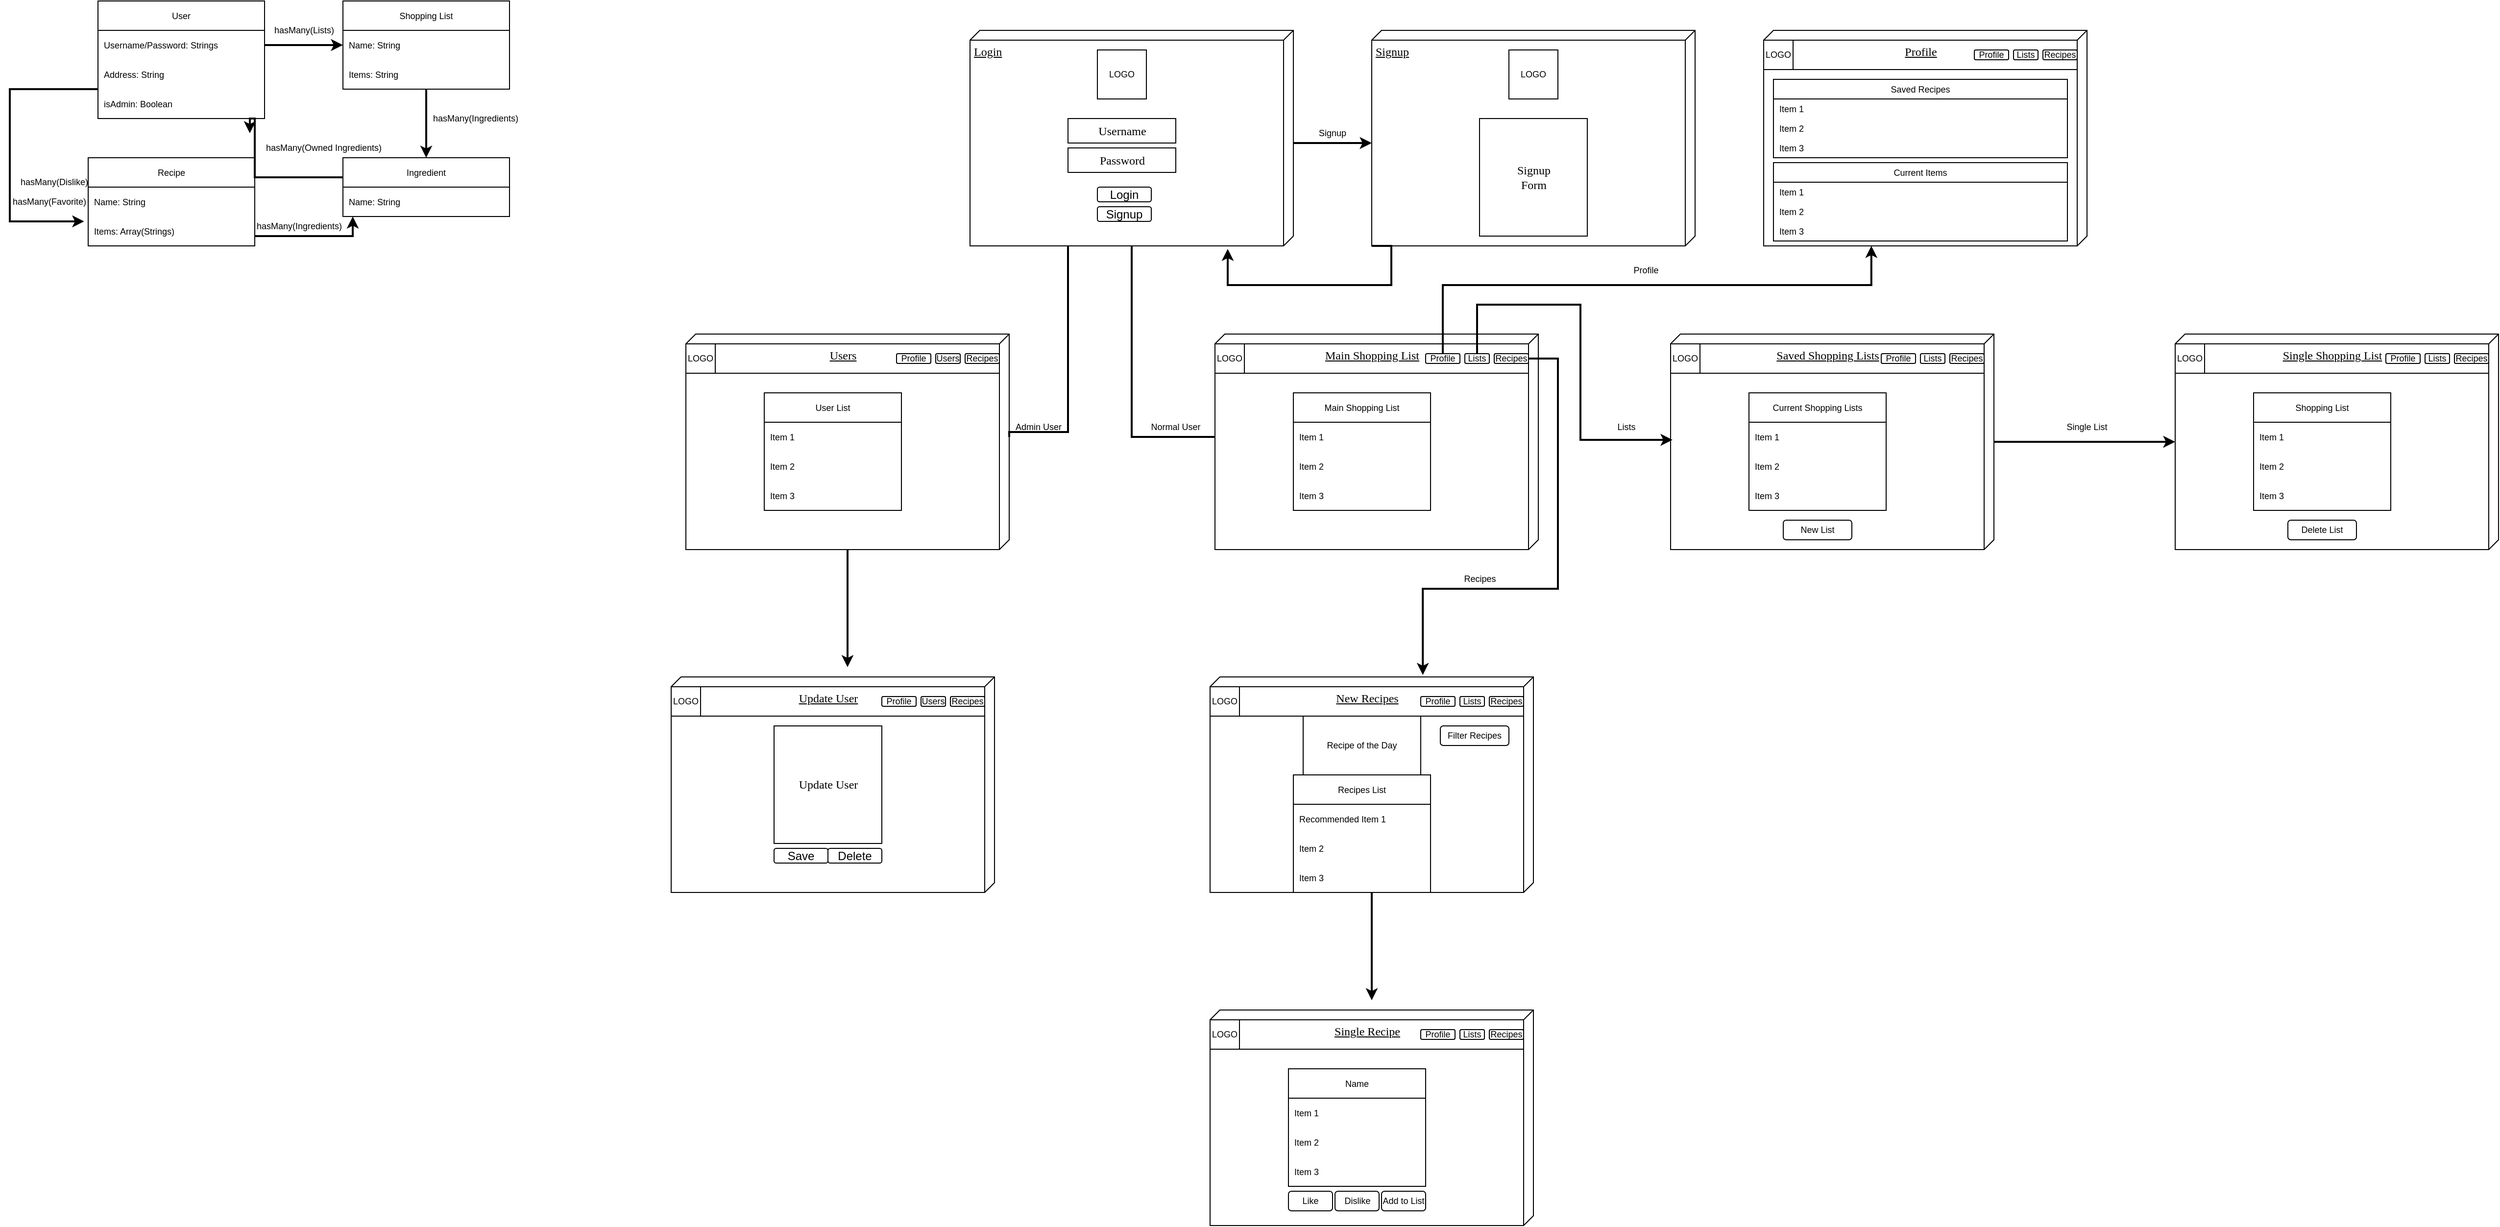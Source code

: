 <mxfile version="20.3.0" type="device"><diagram name="Page-1" id="5f0bae14-7c28-e335-631c-24af17079c00"><mxGraphModel dx="2602" dy="1006" grid="1" gridSize="10" guides="1" tooltips="1" connect="1" arrows="1" fold="1" page="1" pageScale="1" pageWidth="1100" pageHeight="850" background="none" math="0" shadow="0"><root><mxCell id="0"/><mxCell id="1" parent="0"/><mxCell id="39150e848f15840c-1" value="Login" style="verticalAlign=top;align=left;spacingTop=8;spacingLeft=2;spacingRight=12;shape=cube;size=10;direction=south;fontStyle=4;html=1;rounded=0;shadow=0;comic=0;labelBackgroundColor=none;strokeWidth=1;fontFamily=Verdana;fontSize=12" parent="1" vertex="1"><mxGeometry x="120" y="70" width="330" height="220" as="geometry"/></mxCell><mxCell id="39150e848f15840c-2" value="Signup" style="verticalAlign=top;align=left;spacingTop=8;spacingLeft=2;spacingRight=12;shape=cube;size=10;direction=south;fontStyle=4;html=1;rounded=0;shadow=0;comic=0;labelBackgroundColor=none;strokeWidth=1;fontFamily=Verdana;fontSize=12" parent="1" vertex="1"><mxGeometry x="530" y="70" width="330" height="220" as="geometry"/></mxCell><mxCell id="39150e848f15840c-4" value="Password" style="html=1;rounded=0;shadow=0;comic=0;labelBackgroundColor=none;strokeWidth=1;fontFamily=Verdana;fontSize=12;align=center;" parent="1" vertex="1"><mxGeometry x="220" y="190" width="110" height="25" as="geometry"/></mxCell><mxCell id="YVVt6bo0Sc5PyurzsaaG-2" style="edgeStyle=orthogonalEdgeStyle;rounded=0;orthogonalLoop=1;jettySize=auto;html=1;entryX=0;entryY=0;entryDx=115;entryDy=330;entryPerimeter=0;strokeWidth=2;endSize=6;startSize=6;" edge="1" parent="1" source="39150e848f15840c-1" target="39150e848f15840c-2"><mxGeometry relative="1" as="geometry"><Array as="points"><mxPoint x="480" y="185"/><mxPoint x="480" y="185"/></Array></mxGeometry></mxCell><mxCell id="39150e848f15840c-18" style="edgeStyle=orthogonalEdgeStyle;rounded=0;html=1;labelBackgroundColor=none;startArrow=none;startFill=0;startSize=6;endArrow=none;endFill=0;endSize=6;fontFamily=Verdana;fontSize=12;strokeWidth=2;" parent="1" target="39150e848f15840c-1" edge="1"><mxGeometry relative="1" as="geometry"><Array as="points"><mxPoint x="285" y="350"/><mxPoint x="285" y="350"/></Array><mxPoint x="285" y="420" as="sourcePoint"/></mxGeometry></mxCell><mxCell id="YVVt6bo0Sc5PyurzsaaG-1" value="Username" style="html=1;rounded=0;shadow=0;comic=0;labelBackgroundColor=none;strokeWidth=1;fontFamily=Verdana;fontSize=12;align=center;" vertex="1" parent="1"><mxGeometry x="220" y="160" width="110" height="25" as="geometry"/></mxCell><mxCell id="YVVt6bo0Sc5PyurzsaaG-4" value="Login" style="rounded=1;whiteSpace=wrap;html=1;" vertex="1" parent="1"><mxGeometry x="250" y="230" width="55" height="15" as="geometry"/></mxCell><mxCell id="YVVt6bo0Sc5PyurzsaaG-5" value="Signup" style="rounded=1;whiteSpace=wrap;html=1;" vertex="1" parent="1"><mxGeometry x="250" y="250" width="55" height="15" as="geometry"/></mxCell><mxCell id="YVVt6bo0Sc5PyurzsaaG-6" value="Signup&lt;br&gt;Form" style="html=1;rounded=0;shadow=0;comic=0;labelBackgroundColor=none;strokeWidth=1;fontFamily=Verdana;fontSize=12;align=center;" vertex="1" parent="1"><mxGeometry x="640" y="160" width="110" height="120" as="geometry"/></mxCell><mxCell id="YVVt6bo0Sc5PyurzsaaG-9" style="edgeStyle=orthogonalEdgeStyle;rounded=0;orthogonalLoop=1;jettySize=auto;html=1;entryX=1.014;entryY=0.203;entryDx=0;entryDy=0;entryPerimeter=0;exitX=1;exitY=1;exitDx=0;exitDy=0;exitPerimeter=0;strokeWidth=2;endSize=6;startSize=6;" edge="1" parent="1" source="39150e848f15840c-2" target="39150e848f15840c-1"><mxGeometry relative="1" as="geometry"><mxPoint x="510" y="335" as="sourcePoint"/><mxPoint x="590" y="340" as="targetPoint"/><Array as="points"><mxPoint x="550" y="290"/><mxPoint x="550" y="330"/><mxPoint x="383" y="330"/></Array></mxGeometry></mxCell><mxCell id="YVVt6bo0Sc5PyurzsaaG-16" value="Main Shopping List" style="verticalAlign=top;align=center;spacingTop=8;spacingLeft=2;spacingRight=12;shape=cube;size=10;direction=south;fontStyle=4;html=1;rounded=0;shadow=0;comic=0;labelBackgroundColor=none;strokeWidth=1;fontFamily=Verdana;fontSize=12" vertex="1" parent="1"><mxGeometry x="370" y="380" width="330" height="220" as="geometry"/></mxCell><mxCell id="YVVt6bo0Sc5PyurzsaaG-17" value="" style="rounded=0;whiteSpace=wrap;html=1;strokeWidth=1;fontSize=9;fillColor=none;" vertex="1" parent="1"><mxGeometry x="370" y="390" width="320" height="30" as="geometry"/></mxCell><mxCell id="YVVt6bo0Sc5PyurzsaaG-18" value="Main Shopping List" style="swimlane;fontStyle=0;childLayout=stackLayout;horizontal=1;startSize=30;horizontalStack=0;resizeParent=1;resizeParentMax=0;resizeLast=0;collapsible=1;marginBottom=0;strokeWidth=1;fontSize=9;fillColor=none;" vertex="1" parent="1"><mxGeometry x="450" y="440" width="140" height="120" as="geometry"/></mxCell><mxCell id="YVVt6bo0Sc5PyurzsaaG-19" value="Item 1" style="text;strokeColor=none;fillColor=none;align=left;verticalAlign=middle;spacingLeft=4;spacingRight=4;overflow=hidden;points=[[0,0.5],[1,0.5]];portConstraint=eastwest;rotatable=0;strokeWidth=1;fontSize=9;" vertex="1" parent="YVVt6bo0Sc5PyurzsaaG-18"><mxGeometry y="30" width="140" height="30" as="geometry"/></mxCell><mxCell id="YVVt6bo0Sc5PyurzsaaG-20" value="Item 2" style="text;strokeColor=none;fillColor=none;align=left;verticalAlign=middle;spacingLeft=4;spacingRight=4;overflow=hidden;points=[[0,0.5],[1,0.5]];portConstraint=eastwest;rotatable=0;strokeWidth=1;fontSize=9;" vertex="1" parent="YVVt6bo0Sc5PyurzsaaG-18"><mxGeometry y="60" width="140" height="30" as="geometry"/></mxCell><mxCell id="YVVt6bo0Sc5PyurzsaaG-21" value="Item 3" style="text;strokeColor=none;fillColor=none;align=left;verticalAlign=middle;spacingLeft=4;spacingRight=4;overflow=hidden;points=[[0,0.5],[1,0.5]];portConstraint=eastwest;rotatable=0;strokeWidth=1;fontSize=9;" vertex="1" parent="YVVt6bo0Sc5PyurzsaaG-18"><mxGeometry y="90" width="140" height="30" as="geometry"/></mxCell><mxCell id="YVVt6bo0Sc5PyurzsaaG-25" value="LOGO" style="whiteSpace=wrap;html=1;aspect=fixed;strokeWidth=1;fontSize=9;fillColor=none;" vertex="1" parent="1"><mxGeometry x="370" y="390" width="30" height="30" as="geometry"/></mxCell><mxCell id="YVVt6bo0Sc5PyurzsaaG-109" style="edgeStyle=orthogonalEdgeStyle;rounded=0;orthogonalLoop=1;jettySize=auto;html=1;strokeWidth=2;fontSize=9;startSize=6;endSize=6;" edge="1" parent="1" source="YVVt6bo0Sc5PyurzsaaG-27"><mxGeometry relative="1" as="geometry"><mxPoint x="-5" y="720" as="targetPoint"/></mxGeometry></mxCell><mxCell id="YVVt6bo0Sc5PyurzsaaG-27" value="Users" style="verticalAlign=top;align=center;spacingTop=8;spacingLeft=2;spacingRight=12;shape=cube;size=10;direction=south;fontStyle=4;html=1;rounded=0;shadow=0;comic=0;labelBackgroundColor=none;strokeWidth=1;fontFamily=Verdana;fontSize=12" vertex="1" parent="1"><mxGeometry x="-170" y="380" width="330" height="220" as="geometry"/></mxCell><mxCell id="YVVt6bo0Sc5PyurzsaaG-28" value="" style="rounded=0;whiteSpace=wrap;html=1;strokeWidth=1;fontSize=9;fillColor=none;" vertex="1" parent="1"><mxGeometry x="-170" y="390" width="320" height="30" as="geometry"/></mxCell><mxCell id="YVVt6bo0Sc5PyurzsaaG-29" value="User List" style="swimlane;fontStyle=0;childLayout=stackLayout;horizontal=1;startSize=30;horizontalStack=0;resizeParent=1;resizeParentMax=0;resizeLast=0;collapsible=1;marginBottom=0;strokeWidth=1;fontSize=9;fillColor=none;" vertex="1" parent="1"><mxGeometry x="-90" y="440" width="140" height="120" as="geometry"/></mxCell><mxCell id="YVVt6bo0Sc5PyurzsaaG-30" value="Item 1" style="text;strokeColor=none;fillColor=none;align=left;verticalAlign=middle;spacingLeft=4;spacingRight=4;overflow=hidden;points=[[0,0.5],[1,0.5]];portConstraint=eastwest;rotatable=0;strokeWidth=1;fontSize=9;" vertex="1" parent="YVVt6bo0Sc5PyurzsaaG-29"><mxGeometry y="30" width="140" height="30" as="geometry"/></mxCell><mxCell id="YVVt6bo0Sc5PyurzsaaG-31" value="Item 2" style="text;strokeColor=none;fillColor=none;align=left;verticalAlign=middle;spacingLeft=4;spacingRight=4;overflow=hidden;points=[[0,0.5],[1,0.5]];portConstraint=eastwest;rotatable=0;strokeWidth=1;fontSize=9;" vertex="1" parent="YVVt6bo0Sc5PyurzsaaG-29"><mxGeometry y="60" width="140" height="30" as="geometry"/></mxCell><mxCell id="YVVt6bo0Sc5PyurzsaaG-32" value="Item 3" style="text;strokeColor=none;fillColor=none;align=left;verticalAlign=middle;spacingLeft=4;spacingRight=4;overflow=hidden;points=[[0,0.5],[1,0.5]];portConstraint=eastwest;rotatable=0;strokeWidth=1;fontSize=9;" vertex="1" parent="YVVt6bo0Sc5PyurzsaaG-29"><mxGeometry y="90" width="140" height="30" as="geometry"/></mxCell><mxCell id="YVVt6bo0Sc5PyurzsaaG-35" value="LOGO" style="whiteSpace=wrap;html=1;aspect=fixed;strokeWidth=1;fontSize=9;fillColor=none;" vertex="1" parent="1"><mxGeometry x="-170" y="390" width="30" height="30" as="geometry"/></mxCell><mxCell id="YVVt6bo0Sc5PyurzsaaG-36" value="Normal User" style="text;html=1;strokeColor=none;fillColor=none;align=center;verticalAlign=middle;whiteSpace=wrap;rounded=0;strokeWidth=1;fontSize=9;" vertex="1" parent="1"><mxGeometry x="300" y="460" width="60" height="30" as="geometry"/></mxCell><mxCell id="YVVt6bo0Sc5PyurzsaaG-37" value="" style="edgeStyle=orthogonalEdgeStyle;rounded=0;html=1;labelBackgroundColor=none;startArrow=none;startFill=0;startSize=6;endArrow=none;endFill=0;endSize=6;fontFamily=Verdana;fontSize=12;strokeWidth=2;" edge="1" parent="1"><mxGeometry relative="1" as="geometry"><Array as="points"><mxPoint x="285" y="485"/></Array><mxPoint x="370" y="485" as="sourcePoint"/><mxPoint x="285" y="420" as="targetPoint"/></mxGeometry></mxCell><mxCell id="YVVt6bo0Sc5PyurzsaaG-38" style="edgeStyle=orthogonalEdgeStyle;rounded=0;html=1;labelBackgroundColor=none;startArrow=none;startFill=0;startSize=6;endArrow=none;endFill=0;endSize=6;fontFamily=Verdana;fontSize=12;exitX=0;exitY=0;exitDx=105;exitDy=0;exitPerimeter=0;strokeWidth=2;" edge="1" parent="1" source="YVVt6bo0Sc5PyurzsaaG-27"><mxGeometry relative="1" as="geometry"><Array as="points"><mxPoint x="160" y="480"/><mxPoint x="220" y="480"/></Array><mxPoint x="220" y="480" as="sourcePoint"/><mxPoint x="220" y="290" as="targetPoint"/></mxGeometry></mxCell><mxCell id="YVVt6bo0Sc5PyurzsaaG-40" value="Admin User" style="text;html=1;strokeColor=none;fillColor=none;align=center;verticalAlign=middle;whiteSpace=wrap;rounded=0;strokeWidth=1;fontSize=9;" vertex="1" parent="1"><mxGeometry x="160" y="460" width="60" height="30" as="geometry"/></mxCell><mxCell id="YVVt6bo0Sc5PyurzsaaG-90" style="edgeStyle=orthogonalEdgeStyle;rounded=0;orthogonalLoop=1;jettySize=auto;html=1;strokeWidth=2;fontSize=9;startSize=6;endSize=6;" edge="1" parent="1" source="YVVt6bo0Sc5PyurzsaaG-41"><mxGeometry relative="1" as="geometry"><mxPoint x="530" y="1060" as="targetPoint"/></mxGeometry></mxCell><mxCell id="YVVt6bo0Sc5PyurzsaaG-41" value="New Recipes" style="verticalAlign=top;align=center;spacingTop=8;spacingLeft=2;spacingRight=12;shape=cube;size=10;direction=south;fontStyle=4;html=1;rounded=0;shadow=0;comic=0;labelBackgroundColor=none;strokeWidth=1;fontFamily=Verdana;fontSize=12" vertex="1" parent="1"><mxGeometry x="365" y="730" width="330" height="220" as="geometry"/></mxCell><mxCell id="YVVt6bo0Sc5PyurzsaaG-42" value="" style="rounded=0;whiteSpace=wrap;html=1;strokeWidth=1;fontSize=9;fillColor=none;" vertex="1" parent="1"><mxGeometry x="365" y="740" width="320" height="30" as="geometry"/></mxCell><mxCell id="YVVt6bo0Sc5PyurzsaaG-43" value="Recipes List" style="swimlane;fontStyle=0;childLayout=stackLayout;horizontal=1;startSize=30;horizontalStack=0;resizeParent=1;resizeParentMax=0;resizeLast=0;collapsible=1;marginBottom=0;strokeWidth=1;fontSize=9;fillColor=none;" vertex="1" parent="1"><mxGeometry x="450" y="830" width="140" height="120" as="geometry"/></mxCell><mxCell id="YVVt6bo0Sc5PyurzsaaG-44" value="Recommended Item 1" style="text;strokeColor=none;fillColor=none;align=left;verticalAlign=middle;spacingLeft=4;spacingRight=4;overflow=hidden;points=[[0,0.5],[1,0.5]];portConstraint=eastwest;rotatable=0;strokeWidth=1;fontSize=9;" vertex="1" parent="YVVt6bo0Sc5PyurzsaaG-43"><mxGeometry y="30" width="140" height="30" as="geometry"/></mxCell><mxCell id="YVVt6bo0Sc5PyurzsaaG-45" value="Item 2" style="text;strokeColor=none;fillColor=none;align=left;verticalAlign=middle;spacingLeft=4;spacingRight=4;overflow=hidden;points=[[0,0.5],[1,0.5]];portConstraint=eastwest;rotatable=0;strokeWidth=1;fontSize=9;" vertex="1" parent="YVVt6bo0Sc5PyurzsaaG-43"><mxGeometry y="60" width="140" height="30" as="geometry"/></mxCell><mxCell id="YVVt6bo0Sc5PyurzsaaG-46" value="Item 3" style="text;strokeColor=none;fillColor=none;align=left;verticalAlign=middle;spacingLeft=4;spacingRight=4;overflow=hidden;points=[[0,0.5],[1,0.5]];portConstraint=eastwest;rotatable=0;strokeWidth=1;fontSize=9;" vertex="1" parent="YVVt6bo0Sc5PyurzsaaG-43"><mxGeometry y="90" width="140" height="30" as="geometry"/></mxCell><mxCell id="YVVt6bo0Sc5PyurzsaaG-49" value="LOGO" style="whiteSpace=wrap;html=1;aspect=fixed;strokeWidth=1;fontSize=9;fillColor=none;" vertex="1" parent="1"><mxGeometry x="365" y="740" width="30" height="30" as="geometry"/></mxCell><mxCell id="YVVt6bo0Sc5PyurzsaaG-52" value="Recipes" style="text;html=1;align=center;verticalAlign=middle;resizable=0;points=[];autosize=1;strokeColor=none;fillColor=none;fontSize=9;" vertex="1" parent="1"><mxGeometry x="610" y="620" width="60" height="20" as="geometry"/></mxCell><mxCell id="YVVt6bo0Sc5PyurzsaaG-176" style="edgeStyle=orthogonalEdgeStyle;rounded=0;orthogonalLoop=1;jettySize=auto;html=1;strokeWidth=2;fontSize=9;startSize=6;endSize=6;" edge="1" parent="1" source="YVVt6bo0Sc5PyurzsaaG-54" target="YVVt6bo0Sc5PyurzsaaG-164"><mxGeometry relative="1" as="geometry"/></mxCell><mxCell id="YVVt6bo0Sc5PyurzsaaG-54" value="Saved Shopping Lists" style="verticalAlign=top;align=center;spacingTop=8;spacingLeft=2;spacingRight=12;shape=cube;size=10;direction=south;fontStyle=4;html=1;rounded=0;shadow=0;comic=0;labelBackgroundColor=none;strokeWidth=1;fontFamily=Verdana;fontSize=12" vertex="1" parent="1"><mxGeometry x="835" y="380" width="330" height="220" as="geometry"/></mxCell><mxCell id="YVVt6bo0Sc5PyurzsaaG-55" value="" style="rounded=0;whiteSpace=wrap;html=1;strokeWidth=1;fontSize=9;fillColor=none;" vertex="1" parent="1"><mxGeometry x="835" y="390" width="320" height="30" as="geometry"/></mxCell><mxCell id="YVVt6bo0Sc5PyurzsaaG-56" value="Current Shopping Lists" style="swimlane;fontStyle=0;childLayout=stackLayout;horizontal=1;startSize=30;horizontalStack=0;resizeParent=1;resizeParentMax=0;resizeLast=0;collapsible=1;marginBottom=0;strokeWidth=1;fontSize=9;fillColor=none;" vertex="1" parent="1"><mxGeometry x="915" y="440" width="140" height="120" as="geometry"/></mxCell><mxCell id="YVVt6bo0Sc5PyurzsaaG-57" value="Item 1" style="text;strokeColor=none;fillColor=none;align=left;verticalAlign=middle;spacingLeft=4;spacingRight=4;overflow=hidden;points=[[0,0.5],[1,0.5]];portConstraint=eastwest;rotatable=0;strokeWidth=1;fontSize=9;" vertex="1" parent="YVVt6bo0Sc5PyurzsaaG-56"><mxGeometry y="30" width="140" height="30" as="geometry"/></mxCell><mxCell id="YVVt6bo0Sc5PyurzsaaG-58" value="Item 2" style="text;strokeColor=none;fillColor=none;align=left;verticalAlign=middle;spacingLeft=4;spacingRight=4;overflow=hidden;points=[[0,0.5],[1,0.5]];portConstraint=eastwest;rotatable=0;strokeWidth=1;fontSize=9;" vertex="1" parent="YVVt6bo0Sc5PyurzsaaG-56"><mxGeometry y="60" width="140" height="30" as="geometry"/></mxCell><mxCell id="YVVt6bo0Sc5PyurzsaaG-59" value="Item 3" style="text;strokeColor=none;fillColor=none;align=left;verticalAlign=middle;spacingLeft=4;spacingRight=4;overflow=hidden;points=[[0,0.5],[1,0.5]];portConstraint=eastwest;rotatable=0;strokeWidth=1;fontSize=9;" vertex="1" parent="YVVt6bo0Sc5PyurzsaaG-56"><mxGeometry y="90" width="140" height="30" as="geometry"/></mxCell><mxCell id="YVVt6bo0Sc5PyurzsaaG-60" value="Recipes" style="rounded=1;whiteSpace=wrap;html=1;strokeWidth=1;fontSize=9;fillColor=none;" vertex="1" parent="1"><mxGeometry x="1120" y="400" width="35" height="10" as="geometry"/></mxCell><mxCell id="YVVt6bo0Sc5PyurzsaaG-61" value="Lists" style="rounded=1;whiteSpace=wrap;html=1;strokeWidth=1;fontSize=9;fillColor=none;" vertex="1" parent="1"><mxGeometry x="1090" y="400" width="25" height="10" as="geometry"/></mxCell><mxCell id="YVVt6bo0Sc5PyurzsaaG-62" value="LOGO" style="whiteSpace=wrap;html=1;aspect=fixed;strokeWidth=1;fontSize=9;fillColor=none;" vertex="1" parent="1"><mxGeometry x="835" y="390" width="30" height="30" as="geometry"/></mxCell><mxCell id="YVVt6bo0Sc5PyurzsaaG-63" value="Lists" style="text;html=1;strokeColor=none;fillColor=none;align=center;verticalAlign=middle;whiteSpace=wrap;rounded=0;strokeWidth=1;fontSize=9;" vertex="1" parent="1"><mxGeometry x="760" y="460" width="60" height="30" as="geometry"/></mxCell><mxCell id="YVVt6bo0Sc5PyurzsaaG-67" value="New List" style="rounded=1;whiteSpace=wrap;html=1;strokeWidth=1;fontSize=9;fillColor=none;" vertex="1" parent="1"><mxGeometry x="950" y="570" width="70" height="20" as="geometry"/></mxCell><mxCell id="YVVt6bo0Sc5PyurzsaaG-69" value="Profile" style="rounded=1;whiteSpace=wrap;html=1;strokeWidth=1;fontSize=9;fillColor=none;" vertex="1" parent="1"><mxGeometry x="1050" y="400" width="35" height="10" as="geometry"/></mxCell><mxCell id="YVVt6bo0Sc5PyurzsaaG-94" style="edgeStyle=orthogonalEdgeStyle;rounded=0;orthogonalLoop=1;jettySize=auto;html=1;entryX=-0.009;entryY=0.342;entryDx=0;entryDy=0;entryPerimeter=0;strokeWidth=2;fontSize=9;startSize=6;endSize=6;" edge="1" parent="1" source="YVVt6bo0Sc5PyurzsaaG-70" target="YVVt6bo0Sc5PyurzsaaG-41"><mxGeometry relative="1" as="geometry"><Array as="points"><mxPoint x="720" y="405"/><mxPoint x="720" y="640"/><mxPoint x="582" y="640"/></Array></mxGeometry></mxCell><mxCell id="YVVt6bo0Sc5PyurzsaaG-70" value="Recipes" style="rounded=1;whiteSpace=wrap;html=1;strokeWidth=1;fontSize=9;fillColor=none;" vertex="1" parent="1"><mxGeometry x="655" y="400" width="35" height="10" as="geometry"/></mxCell><mxCell id="YVVt6bo0Sc5PyurzsaaG-93" style="edgeStyle=orthogonalEdgeStyle;rounded=0;orthogonalLoop=1;jettySize=auto;html=1;entryX=0.491;entryY=0.994;entryDx=0;entryDy=0;entryPerimeter=0;strokeWidth=2;fontSize=9;startSize=6;endSize=6;" edge="1" parent="1" source="YVVt6bo0Sc5PyurzsaaG-71" target="YVVt6bo0Sc5PyurzsaaG-54"><mxGeometry relative="1" as="geometry"><Array as="points"><mxPoint x="638" y="350"/><mxPoint x="743" y="350"/><mxPoint x="743" y="488"/></Array></mxGeometry></mxCell><mxCell id="YVVt6bo0Sc5PyurzsaaG-71" value="Lists" style="rounded=1;whiteSpace=wrap;html=1;strokeWidth=1;fontSize=9;fillColor=none;" vertex="1" parent="1"><mxGeometry x="625" y="400" width="25" height="10" as="geometry"/></mxCell><mxCell id="YVVt6bo0Sc5PyurzsaaG-107" style="edgeStyle=orthogonalEdgeStyle;rounded=0;orthogonalLoop=1;jettySize=auto;html=1;entryX=1;entryY=0.667;entryDx=0;entryDy=0;entryPerimeter=0;strokeWidth=2;fontSize=9;startSize=6;endSize=6;" edge="1" parent="1" source="YVVt6bo0Sc5PyurzsaaG-72" target="YVVt6bo0Sc5PyurzsaaG-96"><mxGeometry relative="1" as="geometry"><Array as="points"><mxPoint x="603" y="330"/><mxPoint x="1040" y="330"/></Array></mxGeometry></mxCell><mxCell id="YVVt6bo0Sc5PyurzsaaG-72" value="Profile" style="rounded=1;whiteSpace=wrap;html=1;strokeWidth=1;fontSize=9;fillColor=none;" vertex="1" parent="1"><mxGeometry x="585" y="400" width="35" height="10" as="geometry"/></mxCell><mxCell id="YVVt6bo0Sc5PyurzsaaG-73" value="LOGO" style="whiteSpace=wrap;html=1;aspect=fixed;strokeWidth=1;fontSize=9;fillColor=none;" vertex="1" parent="1"><mxGeometry x="250" y="90" width="50" height="50" as="geometry"/></mxCell><mxCell id="YVVt6bo0Sc5PyurzsaaG-74" value="Recipes" style="rounded=1;whiteSpace=wrap;html=1;strokeWidth=1;fontSize=9;fillColor=none;" vertex="1" parent="1"><mxGeometry x="115" y="400" width="35" height="10" as="geometry"/></mxCell><mxCell id="YVVt6bo0Sc5PyurzsaaG-75" value="Users" style="rounded=1;whiteSpace=wrap;html=1;strokeWidth=1;fontSize=9;fillColor=none;" vertex="1" parent="1"><mxGeometry x="85" y="400" width="25" height="10" as="geometry"/></mxCell><mxCell id="YVVt6bo0Sc5PyurzsaaG-76" value="Profile" style="rounded=1;whiteSpace=wrap;html=1;strokeWidth=1;fontSize=9;fillColor=none;" vertex="1" parent="1"><mxGeometry x="45" y="400" width="35" height="10" as="geometry"/></mxCell><mxCell id="YVVt6bo0Sc5PyurzsaaG-77" value="Signup" style="text;html=1;strokeColor=none;fillColor=none;align=center;verticalAlign=middle;whiteSpace=wrap;rounded=0;strokeWidth=1;fontSize=9;" vertex="1" parent="1"><mxGeometry x="460" y="160" width="60" height="30" as="geometry"/></mxCell><mxCell id="YVVt6bo0Sc5PyurzsaaG-78" value="Filter Recipes" style="rounded=1;whiteSpace=wrap;html=1;strokeWidth=1;fontSize=9;fillColor=none;" vertex="1" parent="1"><mxGeometry x="600" y="780" width="70" height="20" as="geometry"/></mxCell><mxCell id="YVVt6bo0Sc5PyurzsaaG-79" value="Single Recipe" style="verticalAlign=top;align=center;spacingTop=8;spacingLeft=2;spacingRight=12;shape=cube;size=10;direction=south;fontStyle=4;html=1;rounded=0;shadow=0;comic=0;labelBackgroundColor=none;strokeWidth=1;fontFamily=Verdana;fontSize=12" vertex="1" parent="1"><mxGeometry x="365" y="1070" width="330" height="220" as="geometry"/></mxCell><mxCell id="YVVt6bo0Sc5PyurzsaaG-80" value="" style="rounded=0;whiteSpace=wrap;html=1;strokeWidth=1;fontSize=9;fillColor=none;" vertex="1" parent="1"><mxGeometry x="365" y="1080" width="320" height="30" as="geometry"/></mxCell><mxCell id="YVVt6bo0Sc5PyurzsaaG-81" value="Name" style="swimlane;fontStyle=0;childLayout=stackLayout;horizontal=1;startSize=30;horizontalStack=0;resizeParent=1;resizeParentMax=0;resizeLast=0;collapsible=1;marginBottom=0;strokeWidth=1;fontSize=9;fillColor=none;" vertex="1" parent="1"><mxGeometry x="445" y="1130" width="140" height="120" as="geometry"/></mxCell><mxCell id="YVVt6bo0Sc5PyurzsaaG-82" value="Item 1" style="text;strokeColor=none;fillColor=none;align=left;verticalAlign=middle;spacingLeft=4;spacingRight=4;overflow=hidden;points=[[0,0.5],[1,0.5]];portConstraint=eastwest;rotatable=0;strokeWidth=1;fontSize=9;" vertex="1" parent="YVVt6bo0Sc5PyurzsaaG-81"><mxGeometry y="30" width="140" height="30" as="geometry"/></mxCell><mxCell id="YVVt6bo0Sc5PyurzsaaG-83" value="Item 2" style="text;strokeColor=none;fillColor=none;align=left;verticalAlign=middle;spacingLeft=4;spacingRight=4;overflow=hidden;points=[[0,0.5],[1,0.5]];portConstraint=eastwest;rotatable=0;strokeWidth=1;fontSize=9;" vertex="1" parent="YVVt6bo0Sc5PyurzsaaG-81"><mxGeometry y="60" width="140" height="30" as="geometry"/></mxCell><mxCell id="YVVt6bo0Sc5PyurzsaaG-84" value="Item 3" style="text;strokeColor=none;fillColor=none;align=left;verticalAlign=middle;spacingLeft=4;spacingRight=4;overflow=hidden;points=[[0,0.5],[1,0.5]];portConstraint=eastwest;rotatable=0;strokeWidth=1;fontSize=9;" vertex="1" parent="YVVt6bo0Sc5PyurzsaaG-81"><mxGeometry y="90" width="140" height="30" as="geometry"/></mxCell><mxCell id="YVVt6bo0Sc5PyurzsaaG-87" value="LOGO" style="whiteSpace=wrap;html=1;aspect=fixed;strokeWidth=1;fontSize=9;fillColor=none;" vertex="1" parent="1"><mxGeometry x="365" y="1080" width="30" height="30" as="geometry"/></mxCell><mxCell id="YVVt6bo0Sc5PyurzsaaG-88" value="Like" style="rounded=1;whiteSpace=wrap;html=1;strokeWidth=1;fontSize=9;fillColor=none;" vertex="1" parent="1"><mxGeometry x="445" y="1255" width="45" height="20" as="geometry"/></mxCell><mxCell id="YVVt6bo0Sc5PyurzsaaG-96" value="Profile" style="verticalAlign=top;align=center;spacingTop=8;spacingLeft=2;spacingRight=12;shape=cube;size=10;direction=south;fontStyle=4;html=1;rounded=0;shadow=0;comic=0;labelBackgroundColor=none;strokeWidth=1;fontFamily=Verdana;fontSize=12" vertex="1" parent="1"><mxGeometry x="930" y="70" width="330" height="220" as="geometry"/></mxCell><mxCell id="YVVt6bo0Sc5PyurzsaaG-97" value="" style="rounded=0;whiteSpace=wrap;html=1;strokeWidth=1;fontSize=9;fillColor=none;" vertex="1" parent="1"><mxGeometry x="930" y="80" width="320" height="30" as="geometry"/></mxCell><mxCell id="YVVt6bo0Sc5PyurzsaaG-98" value="Saved Recipes" style="swimlane;fontStyle=0;childLayout=stackLayout;horizontal=1;startSize=20;horizontalStack=0;resizeParent=1;resizeParentMax=0;resizeLast=0;collapsible=1;marginBottom=0;strokeWidth=1;fontSize=9;fillColor=none;" vertex="1" parent="1"><mxGeometry x="940" y="120" width="300" height="80" as="geometry"/></mxCell><mxCell id="YVVt6bo0Sc5PyurzsaaG-99" value="Item 1" style="text;strokeColor=none;fillColor=none;align=left;verticalAlign=middle;spacingLeft=4;spacingRight=4;overflow=hidden;points=[[0,0.5],[1,0.5]];portConstraint=eastwest;rotatable=0;strokeWidth=1;fontSize=9;" vertex="1" parent="YVVt6bo0Sc5PyurzsaaG-98"><mxGeometry y="20" width="300" height="20" as="geometry"/></mxCell><mxCell id="YVVt6bo0Sc5PyurzsaaG-100" value="Item 2" style="text;strokeColor=none;fillColor=none;align=left;verticalAlign=middle;spacingLeft=4;spacingRight=4;overflow=hidden;points=[[0,0.5],[1,0.5]];portConstraint=eastwest;rotatable=0;strokeWidth=1;fontSize=9;" vertex="1" parent="YVVt6bo0Sc5PyurzsaaG-98"><mxGeometry y="40" width="300" height="20" as="geometry"/></mxCell><mxCell id="YVVt6bo0Sc5PyurzsaaG-101" value="Item 3" style="text;strokeColor=none;fillColor=none;align=left;verticalAlign=middle;spacingLeft=4;spacingRight=4;overflow=hidden;points=[[0,0.5],[1,0.5]];portConstraint=eastwest;rotatable=0;strokeWidth=1;fontSize=9;" vertex="1" parent="YVVt6bo0Sc5PyurzsaaG-98"><mxGeometry y="60" width="300" height="20" as="geometry"/></mxCell><mxCell id="YVVt6bo0Sc5PyurzsaaG-102" value="Recipes" style="rounded=1;whiteSpace=wrap;html=1;strokeWidth=1;fontSize=9;fillColor=none;" vertex="1" parent="1"><mxGeometry x="1215" y="90" width="35" height="10" as="geometry"/></mxCell><mxCell id="YVVt6bo0Sc5PyurzsaaG-103" value="Lists" style="rounded=1;whiteSpace=wrap;html=1;strokeWidth=1;fontSize=9;fillColor=none;" vertex="1" parent="1"><mxGeometry x="1185" y="90" width="25" height="10" as="geometry"/></mxCell><mxCell id="YVVt6bo0Sc5PyurzsaaG-104" value="LOGO" style="whiteSpace=wrap;html=1;aspect=fixed;strokeWidth=1;fontSize=9;fillColor=none;" vertex="1" parent="1"><mxGeometry x="930" y="80" width="30" height="30" as="geometry"/></mxCell><mxCell id="YVVt6bo0Sc5PyurzsaaG-106" value="Profile" style="rounded=1;whiteSpace=wrap;html=1;strokeWidth=1;fontSize=9;fillColor=none;" vertex="1" parent="1"><mxGeometry x="1145" y="90" width="35" height="10" as="geometry"/></mxCell><mxCell id="YVVt6bo0Sc5PyurzsaaG-108" value="Profile" style="text;html=1;strokeColor=none;fillColor=none;align=center;verticalAlign=middle;whiteSpace=wrap;rounded=0;strokeWidth=1;fontSize=9;" vertex="1" parent="1"><mxGeometry x="780" y="300" width="60" height="30" as="geometry"/></mxCell><mxCell id="YVVt6bo0Sc5PyurzsaaG-110" value="Update User" style="verticalAlign=top;align=center;spacingTop=8;spacingLeft=2;spacingRight=12;shape=cube;size=10;direction=south;fontStyle=4;html=1;rounded=0;shadow=0;comic=0;labelBackgroundColor=none;strokeWidth=1;fontFamily=Verdana;fontSize=12" vertex="1" parent="1"><mxGeometry x="-185" y="730" width="330" height="220" as="geometry"/></mxCell><mxCell id="YVVt6bo0Sc5PyurzsaaG-111" value="Update User" style="html=1;rounded=0;shadow=0;comic=0;labelBackgroundColor=none;strokeWidth=1;fontFamily=Verdana;fontSize=12;align=center;" vertex="1" parent="1"><mxGeometry x="-80" y="780" width="110" height="120" as="geometry"/></mxCell><mxCell id="YVVt6bo0Sc5PyurzsaaG-112" value="" style="rounded=0;whiteSpace=wrap;html=1;strokeWidth=1;fontSize=9;fillColor=none;" vertex="1" parent="1"><mxGeometry x="-185" y="740" width="320" height="30" as="geometry"/></mxCell><mxCell id="YVVt6bo0Sc5PyurzsaaG-113" value="LOGO" style="whiteSpace=wrap;html=1;aspect=fixed;strokeWidth=1;fontSize=9;fillColor=none;" vertex="1" parent="1"><mxGeometry x="-185" y="740" width="30" height="30" as="geometry"/></mxCell><mxCell id="YVVt6bo0Sc5PyurzsaaG-114" value="Recipes" style="rounded=1;whiteSpace=wrap;html=1;strokeWidth=1;fontSize=9;fillColor=none;" vertex="1" parent="1"><mxGeometry x="100" y="750" width="35" height="10" as="geometry"/></mxCell><mxCell id="YVVt6bo0Sc5PyurzsaaG-115" value="Users" style="rounded=1;whiteSpace=wrap;html=1;strokeWidth=1;fontSize=9;fillColor=none;" vertex="1" parent="1"><mxGeometry x="70" y="750" width="25" height="10" as="geometry"/></mxCell><mxCell id="YVVt6bo0Sc5PyurzsaaG-116" value="Profile" style="rounded=1;whiteSpace=wrap;html=1;strokeWidth=1;fontSize=9;fillColor=none;" vertex="1" parent="1"><mxGeometry x="30" y="750" width="35" height="10" as="geometry"/></mxCell><mxCell id="YVVt6bo0Sc5PyurzsaaG-117" value="Save" style="rounded=1;whiteSpace=wrap;html=1;" vertex="1" parent="1"><mxGeometry x="-80" y="905" width="55" height="15" as="geometry"/></mxCell><mxCell id="YVVt6bo0Sc5PyurzsaaG-118" value="Delete" style="rounded=1;whiteSpace=wrap;html=1;" vertex="1" parent="1"><mxGeometry x="-25" y="905" width="55" height="15" as="geometry"/></mxCell><mxCell id="YVVt6bo0Sc5PyurzsaaG-121" value="Recipes" style="rounded=1;whiteSpace=wrap;html=1;strokeWidth=1;fontSize=9;fillColor=none;" vertex="1" parent="1"><mxGeometry x="650" y="750" width="35" height="10" as="geometry"/></mxCell><mxCell id="YVVt6bo0Sc5PyurzsaaG-122" value="Lists" style="rounded=1;whiteSpace=wrap;html=1;strokeWidth=1;fontSize=9;fillColor=none;" vertex="1" parent="1"><mxGeometry x="620" y="750" width="25" height="10" as="geometry"/></mxCell><mxCell id="YVVt6bo0Sc5PyurzsaaG-123" value="Profile" style="rounded=1;whiteSpace=wrap;html=1;strokeWidth=1;fontSize=9;fillColor=none;" vertex="1" parent="1"><mxGeometry x="580" y="750" width="35" height="10" as="geometry"/></mxCell><mxCell id="YVVt6bo0Sc5PyurzsaaG-124" value="Recipes" style="rounded=1;whiteSpace=wrap;html=1;strokeWidth=1;fontSize=9;fillColor=none;" vertex="1" parent="1"><mxGeometry x="650" y="1090" width="35" height="10" as="geometry"/></mxCell><mxCell id="YVVt6bo0Sc5PyurzsaaG-125" value="Lists" style="rounded=1;whiteSpace=wrap;html=1;strokeWidth=1;fontSize=9;fillColor=none;" vertex="1" parent="1"><mxGeometry x="620" y="1090" width="25" height="10" as="geometry"/></mxCell><mxCell id="YVVt6bo0Sc5PyurzsaaG-126" value="Profile" style="rounded=1;whiteSpace=wrap;html=1;strokeWidth=1;fontSize=9;fillColor=none;" vertex="1" parent="1"><mxGeometry x="580" y="1090" width="35" height="10" as="geometry"/></mxCell><mxCell id="YVVt6bo0Sc5PyurzsaaG-127" value="LOGO" style="whiteSpace=wrap;html=1;aspect=fixed;strokeWidth=1;fontSize=9;fillColor=none;" vertex="1" parent="1"><mxGeometry x="670" y="90" width="50" height="50" as="geometry"/></mxCell><mxCell id="YVVt6bo0Sc5PyurzsaaG-160" style="edgeStyle=orthogonalEdgeStyle;rounded=0;orthogonalLoop=1;jettySize=auto;html=1;entryX=-0.024;entryY=0.167;entryDx=0;entryDy=0;entryPerimeter=0;strokeWidth=2;fontSize=9;startSize=6;endSize=6;" edge="1" parent="1" source="YVVt6bo0Sc5PyurzsaaG-129" target="YVVt6bo0Sc5PyurzsaaG-155"><mxGeometry relative="1" as="geometry"><Array as="points"><mxPoint x="-860" y="130"/><mxPoint x="-860" y="265"/></Array></mxGeometry></mxCell><mxCell id="YVVt6bo0Sc5PyurzsaaG-129" value="User" style="swimlane;fontStyle=0;childLayout=stackLayout;horizontal=1;startSize=30;horizontalStack=0;resizeParent=1;resizeParentMax=0;resizeLast=0;collapsible=1;marginBottom=0;strokeWidth=1;fontSize=9;fillColor=none;" vertex="1" parent="1"><mxGeometry x="-770" y="40" width="170" height="120" as="geometry"/></mxCell><mxCell id="YVVt6bo0Sc5PyurzsaaG-130" value="Username/Password: Strings" style="text;strokeColor=none;fillColor=none;align=left;verticalAlign=middle;spacingLeft=4;spacingRight=4;overflow=hidden;points=[[0,0.5],[1,0.5]];portConstraint=eastwest;rotatable=0;strokeWidth=1;fontSize=9;" vertex="1" parent="YVVt6bo0Sc5PyurzsaaG-129"><mxGeometry y="30" width="170" height="30" as="geometry"/></mxCell><mxCell id="YVVt6bo0Sc5PyurzsaaG-134" value="Address: String" style="text;strokeColor=none;fillColor=none;align=left;verticalAlign=middle;spacingLeft=4;spacingRight=4;overflow=hidden;points=[[0,0.5],[1,0.5]];portConstraint=eastwest;rotatable=0;strokeWidth=1;fontSize=9;" vertex="1" parent="YVVt6bo0Sc5PyurzsaaG-129"><mxGeometry y="60" width="170" height="30" as="geometry"/></mxCell><mxCell id="YVVt6bo0Sc5PyurzsaaG-131" value="isAdmin: Boolean" style="text;strokeColor=none;fillColor=none;align=left;verticalAlign=middle;spacingLeft=4;spacingRight=4;overflow=hidden;points=[[0,0.5],[1,0.5]];portConstraint=eastwest;rotatable=0;strokeWidth=1;fontSize=9;" vertex="1" parent="YVVt6bo0Sc5PyurzsaaG-129"><mxGeometry y="90" width="170" height="30" as="geometry"/></mxCell><mxCell id="YVVt6bo0Sc5PyurzsaaG-151" style="edgeStyle=orthogonalEdgeStyle;rounded=0;orthogonalLoop=1;jettySize=auto;html=1;entryX=0.5;entryY=0;entryDx=0;entryDy=0;strokeWidth=2;fontSize=9;startSize=6;endSize=6;" edge="1" parent="1" source="YVVt6bo0Sc5PyurzsaaG-136" target="YVVt6bo0Sc5PyurzsaaG-148"><mxGeometry relative="1" as="geometry"/></mxCell><mxCell id="YVVt6bo0Sc5PyurzsaaG-136" value="Shopping List" style="swimlane;fontStyle=0;childLayout=stackLayout;horizontal=1;startSize=30;horizontalStack=0;resizeParent=1;resizeParentMax=0;resizeLast=0;collapsible=1;marginBottom=0;strokeWidth=1;fontSize=9;fillColor=none;" vertex="1" parent="1"><mxGeometry x="-520" y="40" width="170" height="90" as="geometry"/></mxCell><mxCell id="YVVt6bo0Sc5PyurzsaaG-137" value="Name: String" style="text;strokeColor=none;fillColor=none;align=left;verticalAlign=middle;spacingLeft=4;spacingRight=4;overflow=hidden;points=[[0,0.5],[1,0.5]];portConstraint=eastwest;rotatable=0;strokeWidth=1;fontSize=9;" vertex="1" parent="YVVt6bo0Sc5PyurzsaaG-136"><mxGeometry y="30" width="170" height="30" as="geometry"/></mxCell><mxCell id="YVVt6bo0Sc5PyurzsaaG-138" value="Items: String" style="text;strokeColor=none;fillColor=none;align=left;verticalAlign=middle;spacingLeft=4;spacingRight=4;overflow=hidden;points=[[0,0.5],[1,0.5]];portConstraint=eastwest;rotatable=0;strokeWidth=1;fontSize=9;" vertex="1" parent="YVVt6bo0Sc5PyurzsaaG-136"><mxGeometry y="60" width="170" height="30" as="geometry"/></mxCell><mxCell id="YVVt6bo0Sc5PyurzsaaG-146" value="hasMany(Lists)" style="text;html=1;align=center;verticalAlign=middle;resizable=0;points=[];autosize=1;strokeColor=none;fillColor=none;fontSize=9;" vertex="1" parent="1"><mxGeometry x="-600" y="60" width="80" height="20" as="geometry"/></mxCell><mxCell id="YVVt6bo0Sc5PyurzsaaG-147" style="edgeStyle=orthogonalEdgeStyle;rounded=0;orthogonalLoop=1;jettySize=auto;html=1;entryX=0;entryY=0.5;entryDx=0;entryDy=0;strokeWidth=2;fontSize=9;startSize=6;endSize=6;" edge="1" parent="1" source="YVVt6bo0Sc5PyurzsaaG-130" target="YVVt6bo0Sc5PyurzsaaG-137"><mxGeometry relative="1" as="geometry"/></mxCell><mxCell id="YVVt6bo0Sc5PyurzsaaG-190" style="edgeStyle=orthogonalEdgeStyle;rounded=0;orthogonalLoop=1;jettySize=auto;html=1;entryX=-0.036;entryY=-0.25;entryDx=0;entryDy=0;entryPerimeter=0;strokeWidth=2;fontSize=9;startSize=6;endSize=6;" edge="1" parent="1" source="YVVt6bo0Sc5PyurzsaaG-148" target="YVVt6bo0Sc5PyurzsaaG-189"><mxGeometry relative="1" as="geometry"><Array as="points"><mxPoint x="-610" y="220"/><mxPoint x="-610" y="160"/><mxPoint x="-615" y="160"/></Array></mxGeometry></mxCell><mxCell id="YVVt6bo0Sc5PyurzsaaG-148" value="Ingredient" style="swimlane;fontStyle=0;childLayout=stackLayout;horizontal=1;startSize=30;horizontalStack=0;resizeParent=1;resizeParentMax=0;resizeLast=0;collapsible=1;marginBottom=0;strokeWidth=1;fontSize=9;fillColor=none;" vertex="1" parent="1"><mxGeometry x="-520" y="200" width="170" height="60" as="geometry"/></mxCell><mxCell id="YVVt6bo0Sc5PyurzsaaG-149" value="Name: String" style="text;strokeColor=none;fillColor=none;align=left;verticalAlign=middle;spacingLeft=4;spacingRight=4;overflow=hidden;points=[[0,0.5],[1,0.5]];portConstraint=eastwest;rotatable=0;strokeWidth=1;fontSize=9;" vertex="1" parent="YVVt6bo0Sc5PyurzsaaG-148"><mxGeometry y="30" width="170" height="30" as="geometry"/></mxCell><mxCell id="YVVt6bo0Sc5PyurzsaaG-152" value="hasMany(Ingredients)" style="text;html=1;align=center;verticalAlign=middle;resizable=0;points=[];autosize=1;strokeColor=none;fillColor=none;fontSize=9;" vertex="1" parent="1"><mxGeometry x="-440" y="150" width="110" height="20" as="geometry"/></mxCell><mxCell id="YVVt6bo0Sc5PyurzsaaG-159" style="edgeStyle=orthogonalEdgeStyle;rounded=0;orthogonalLoop=1;jettySize=auto;html=1;entryX=0.059;entryY=1;entryDx=0;entryDy=0;entryPerimeter=0;strokeWidth=2;fontSize=9;startSize=6;endSize=6;" edge="1" parent="1" source="YVVt6bo0Sc5PyurzsaaG-153" target="YVVt6bo0Sc5PyurzsaaG-149"><mxGeometry relative="1" as="geometry"><Array as="points"><mxPoint x="-510" y="280"/></Array></mxGeometry></mxCell><mxCell id="YVVt6bo0Sc5PyurzsaaG-153" value="Recipe" style="swimlane;fontStyle=0;childLayout=stackLayout;horizontal=1;startSize=30;horizontalStack=0;resizeParent=1;resizeParentMax=0;resizeLast=0;collapsible=1;marginBottom=0;strokeWidth=1;fontSize=9;fillColor=none;" vertex="1" parent="1"><mxGeometry x="-780" y="200" width="170" height="90" as="geometry"/></mxCell><mxCell id="YVVt6bo0Sc5PyurzsaaG-154" value="Name: String" style="text;strokeColor=none;fillColor=none;align=left;verticalAlign=middle;spacingLeft=4;spacingRight=4;overflow=hidden;points=[[0,0.5],[1,0.5]];portConstraint=eastwest;rotatable=0;strokeWidth=1;fontSize=9;" vertex="1" parent="YVVt6bo0Sc5PyurzsaaG-153"><mxGeometry y="30" width="170" height="30" as="geometry"/></mxCell><mxCell id="YVVt6bo0Sc5PyurzsaaG-155" value="Items: Array(Strings)" style="text;strokeColor=none;fillColor=none;align=left;verticalAlign=middle;spacingLeft=4;spacingRight=4;overflow=hidden;points=[[0,0.5],[1,0.5]];portConstraint=eastwest;rotatable=0;strokeWidth=1;fontSize=9;" vertex="1" parent="YVVt6bo0Sc5PyurzsaaG-153"><mxGeometry y="60" width="170" height="30" as="geometry"/></mxCell><mxCell id="YVVt6bo0Sc5PyurzsaaG-158" value="hasMany(Ingredients)" style="text;html=1;align=center;verticalAlign=middle;resizable=0;points=[];autosize=1;strokeColor=none;fillColor=none;fontSize=9;" vertex="1" parent="1"><mxGeometry x="-620" y="260" width="110" height="20" as="geometry"/></mxCell><mxCell id="YVVt6bo0Sc5PyurzsaaG-161" value="hasMany(Favorite)" style="text;html=1;align=center;verticalAlign=middle;resizable=0;points=[];autosize=1;strokeColor=none;fillColor=none;fontSize=9;" vertex="1" parent="1"><mxGeometry x="-870" y="235" width="100" height="20" as="geometry"/></mxCell><mxCell id="YVVt6bo0Sc5PyurzsaaG-162" value="hasMany(Dislike)" style="text;html=1;align=center;verticalAlign=middle;resizable=0;points=[];autosize=1;strokeColor=none;fillColor=none;fontSize=9;" vertex="1" parent="1"><mxGeometry x="-860" y="215" width="90" height="20" as="geometry"/></mxCell><mxCell id="YVVt6bo0Sc5PyurzsaaG-164" value="Single Shopping List" style="verticalAlign=top;align=center;spacingTop=8;spacingLeft=2;spacingRight=12;shape=cube;size=10;direction=south;fontStyle=4;html=1;rounded=0;shadow=0;comic=0;labelBackgroundColor=none;strokeWidth=1;fontFamily=Verdana;fontSize=12" vertex="1" parent="1"><mxGeometry x="1350" y="380" width="330" height="220" as="geometry"/></mxCell><mxCell id="YVVt6bo0Sc5PyurzsaaG-165" value="" style="rounded=0;whiteSpace=wrap;html=1;strokeWidth=1;fontSize=9;fillColor=none;" vertex="1" parent="1"><mxGeometry x="1350" y="390" width="320" height="30" as="geometry"/></mxCell><mxCell id="YVVt6bo0Sc5PyurzsaaG-166" value="Shopping List" style="swimlane;fontStyle=0;childLayout=stackLayout;horizontal=1;startSize=30;horizontalStack=0;resizeParent=1;resizeParentMax=0;resizeLast=0;collapsible=1;marginBottom=0;strokeWidth=1;fontSize=9;fillColor=none;" vertex="1" parent="1"><mxGeometry x="1430" y="440" width="140" height="120" as="geometry"/></mxCell><mxCell id="YVVt6bo0Sc5PyurzsaaG-167" value="Item 1" style="text;strokeColor=none;fillColor=none;align=left;verticalAlign=middle;spacingLeft=4;spacingRight=4;overflow=hidden;points=[[0,0.5],[1,0.5]];portConstraint=eastwest;rotatable=0;strokeWidth=1;fontSize=9;" vertex="1" parent="YVVt6bo0Sc5PyurzsaaG-166"><mxGeometry y="30" width="140" height="30" as="geometry"/></mxCell><mxCell id="YVVt6bo0Sc5PyurzsaaG-168" value="Item 2" style="text;strokeColor=none;fillColor=none;align=left;verticalAlign=middle;spacingLeft=4;spacingRight=4;overflow=hidden;points=[[0,0.5],[1,0.5]];portConstraint=eastwest;rotatable=0;strokeWidth=1;fontSize=9;" vertex="1" parent="YVVt6bo0Sc5PyurzsaaG-166"><mxGeometry y="60" width="140" height="30" as="geometry"/></mxCell><mxCell id="YVVt6bo0Sc5PyurzsaaG-169" value="Item 3" style="text;strokeColor=none;fillColor=none;align=left;verticalAlign=middle;spacingLeft=4;spacingRight=4;overflow=hidden;points=[[0,0.5],[1,0.5]];portConstraint=eastwest;rotatable=0;strokeWidth=1;fontSize=9;" vertex="1" parent="YVVt6bo0Sc5PyurzsaaG-166"><mxGeometry y="90" width="140" height="30" as="geometry"/></mxCell><mxCell id="YVVt6bo0Sc5PyurzsaaG-170" value="Recipes" style="rounded=1;whiteSpace=wrap;html=1;strokeWidth=1;fontSize=9;fillColor=none;" vertex="1" parent="1"><mxGeometry x="1635" y="400" width="35" height="10" as="geometry"/></mxCell><mxCell id="YVVt6bo0Sc5PyurzsaaG-171" value="Lists" style="rounded=1;whiteSpace=wrap;html=1;strokeWidth=1;fontSize=9;fillColor=none;" vertex="1" parent="1"><mxGeometry x="1605" y="400" width="25" height="10" as="geometry"/></mxCell><mxCell id="YVVt6bo0Sc5PyurzsaaG-172" value="LOGO" style="whiteSpace=wrap;html=1;aspect=fixed;strokeWidth=1;fontSize=9;fillColor=none;" vertex="1" parent="1"><mxGeometry x="1350" y="390" width="30" height="30" as="geometry"/></mxCell><mxCell id="YVVt6bo0Sc5PyurzsaaG-173" value="Delete List" style="rounded=1;whiteSpace=wrap;html=1;strokeWidth=1;fontSize=9;fillColor=none;" vertex="1" parent="1"><mxGeometry x="1465" y="570" width="70" height="20" as="geometry"/></mxCell><mxCell id="YVVt6bo0Sc5PyurzsaaG-174" value="Profile" style="rounded=1;whiteSpace=wrap;html=1;strokeWidth=1;fontSize=9;fillColor=none;" vertex="1" parent="1"><mxGeometry x="1565" y="400" width="35" height="10" as="geometry"/></mxCell><mxCell id="YVVt6bo0Sc5PyurzsaaG-177" value="Single List" style="text;html=1;strokeColor=none;fillColor=none;align=center;verticalAlign=middle;whiteSpace=wrap;rounded=0;strokeWidth=1;fontSize=9;" vertex="1" parent="1"><mxGeometry x="1230" y="460" width="60" height="30" as="geometry"/></mxCell><mxCell id="YVVt6bo0Sc5PyurzsaaG-178" value="Dislike" style="rounded=1;whiteSpace=wrap;html=1;strokeWidth=1;fontSize=9;fillColor=none;" vertex="1" parent="1"><mxGeometry x="492.5" y="1255" width="45" height="20" as="geometry"/></mxCell><mxCell id="YVVt6bo0Sc5PyurzsaaG-179" value="Add to List" style="rounded=1;whiteSpace=wrap;html=1;strokeWidth=1;fontSize=9;fillColor=none;" vertex="1" parent="1"><mxGeometry x="540" y="1255" width="45" height="20" as="geometry"/></mxCell><mxCell id="YVVt6bo0Sc5PyurzsaaG-180" value="Current Items" style="swimlane;fontStyle=0;childLayout=stackLayout;horizontal=1;startSize=20;horizontalStack=0;resizeParent=1;resizeParentMax=0;resizeLast=0;collapsible=1;marginBottom=0;strokeWidth=1;fontSize=9;fillColor=none;" vertex="1" parent="1"><mxGeometry x="940" y="205" width="300" height="80" as="geometry"/></mxCell><mxCell id="YVVt6bo0Sc5PyurzsaaG-181" value="Item 1" style="text;strokeColor=none;fillColor=none;align=left;verticalAlign=middle;spacingLeft=4;spacingRight=4;overflow=hidden;points=[[0,0.5],[1,0.5]];portConstraint=eastwest;rotatable=0;strokeWidth=1;fontSize=9;" vertex="1" parent="YVVt6bo0Sc5PyurzsaaG-180"><mxGeometry y="20" width="300" height="20" as="geometry"/></mxCell><mxCell id="YVVt6bo0Sc5PyurzsaaG-182" value="Item 2" style="text;strokeColor=none;fillColor=none;align=left;verticalAlign=middle;spacingLeft=4;spacingRight=4;overflow=hidden;points=[[0,0.5],[1,0.5]];portConstraint=eastwest;rotatable=0;strokeWidth=1;fontSize=9;" vertex="1" parent="YVVt6bo0Sc5PyurzsaaG-180"><mxGeometry y="40" width="300" height="20" as="geometry"/></mxCell><mxCell id="YVVt6bo0Sc5PyurzsaaG-183" value="Item 3" style="text;strokeColor=none;fillColor=none;align=left;verticalAlign=middle;spacingLeft=4;spacingRight=4;overflow=hidden;points=[[0,0.5],[1,0.5]];portConstraint=eastwest;rotatable=0;strokeWidth=1;fontSize=9;" vertex="1" parent="YVVt6bo0Sc5PyurzsaaG-180"><mxGeometry y="60" width="300" height="20" as="geometry"/></mxCell><mxCell id="YVVt6bo0Sc5PyurzsaaG-189" value="hasMany(Owned Ingredients)" style="text;html=1;align=center;verticalAlign=middle;resizable=0;points=[];autosize=1;strokeColor=none;fillColor=none;fontSize=9;" vertex="1" parent="1"><mxGeometry x="-610" y="180" width="140" height="20" as="geometry"/></mxCell><mxCell id="YVVt6bo0Sc5PyurzsaaG-191" value="Recipe of the Day" style="whiteSpace=wrap;html=1;strokeWidth=1;fontSize=9;fillColor=none;" vertex="1" parent="1"><mxGeometry x="460" y="770" width="120" height="60" as="geometry"/></mxCell></root></mxGraphModel></diagram></mxfile>
